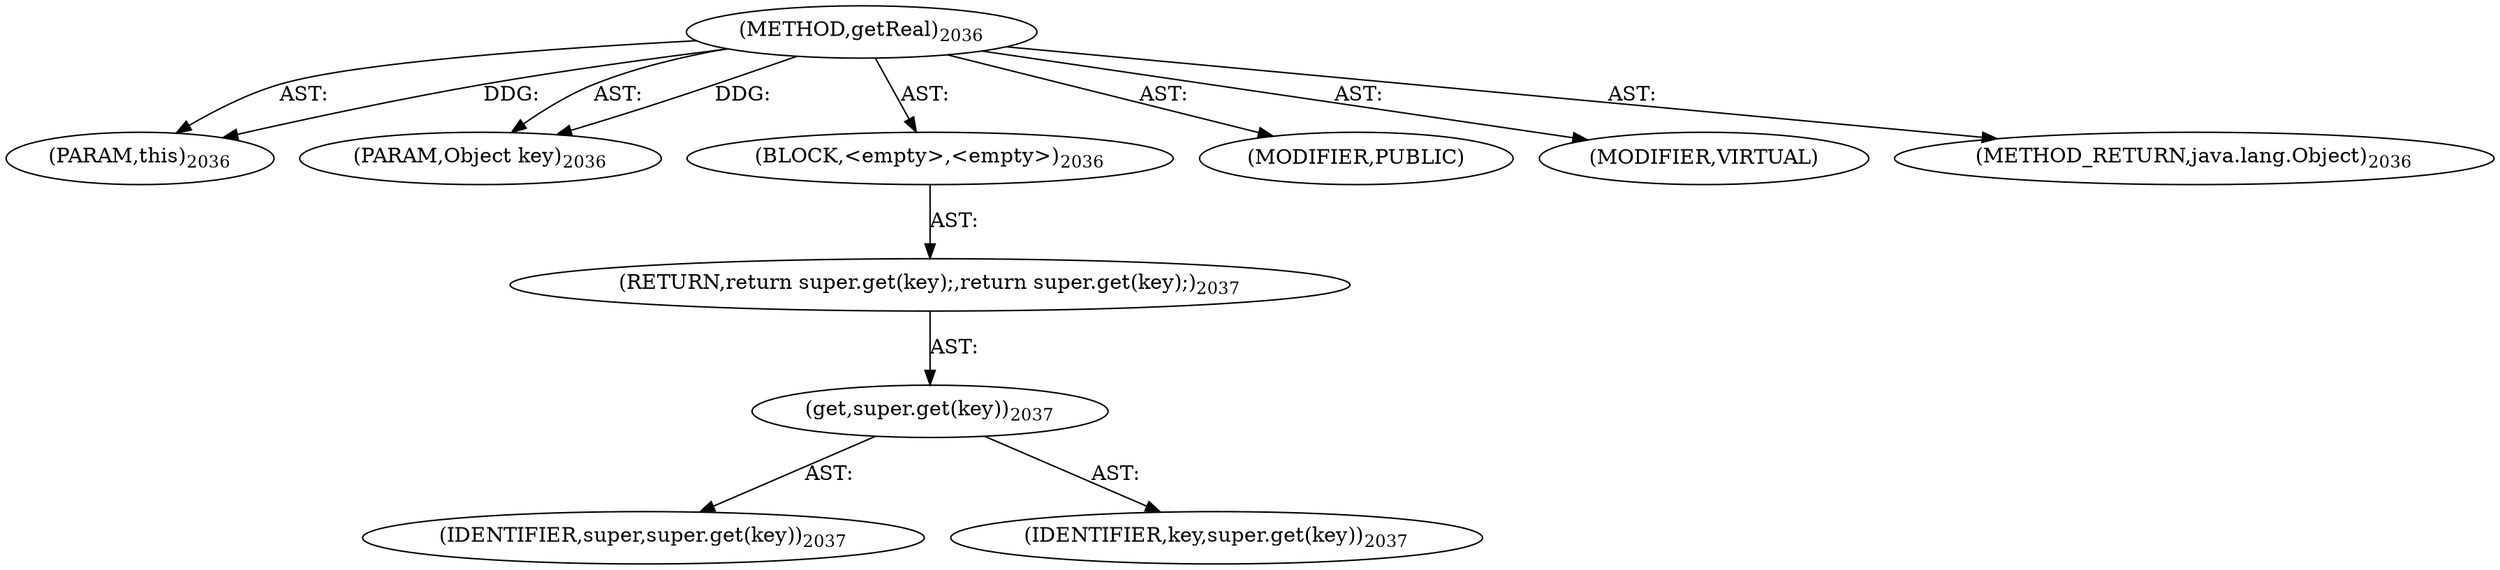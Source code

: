 digraph "getReal" {  
"111669149795" [label = <(METHOD,getReal)<SUB>2036</SUB>> ]
"115964117224" [label = <(PARAM,this)<SUB>2036</SUB>> ]
"115964117225" [label = <(PARAM,Object key)<SUB>2036</SUB>> ]
"25769803983" [label = <(BLOCK,&lt;empty&gt;,&lt;empty&gt;)<SUB>2036</SUB>> ]
"146028888105" [label = <(RETURN,return super.get(key);,return super.get(key);)<SUB>2037</SUB>> ]
"30064771888" [label = <(get,super.get(key))<SUB>2037</SUB>> ]
"68719477557" [label = <(IDENTIFIER,super,super.get(key))<SUB>2037</SUB>> ]
"68719477558" [label = <(IDENTIFIER,key,super.get(key))<SUB>2037</SUB>> ]
"133143986424" [label = <(MODIFIER,PUBLIC)> ]
"133143986425" [label = <(MODIFIER,VIRTUAL)> ]
"128849018979" [label = <(METHOD_RETURN,java.lang.Object)<SUB>2036</SUB>> ]
  "111669149795" -> "115964117224"  [ label = "AST: "] 
  "111669149795" -> "115964117225"  [ label = "AST: "] 
  "111669149795" -> "25769803983"  [ label = "AST: "] 
  "111669149795" -> "133143986424"  [ label = "AST: "] 
  "111669149795" -> "133143986425"  [ label = "AST: "] 
  "111669149795" -> "128849018979"  [ label = "AST: "] 
  "25769803983" -> "146028888105"  [ label = "AST: "] 
  "146028888105" -> "30064771888"  [ label = "AST: "] 
  "30064771888" -> "68719477557"  [ label = "AST: "] 
  "30064771888" -> "68719477558"  [ label = "AST: "] 
  "111669149795" -> "115964117224"  [ label = "DDG: "] 
  "111669149795" -> "115964117225"  [ label = "DDG: "] 
}
